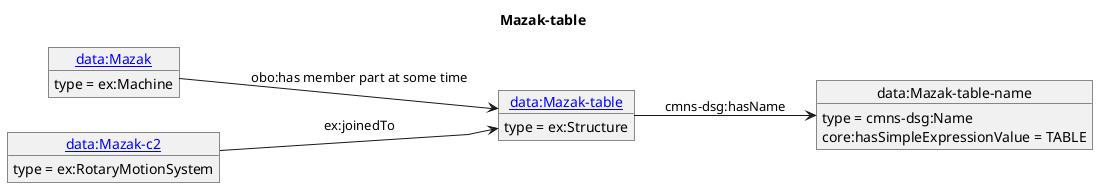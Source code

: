 @startuml
skinparam linetype polyline
left to right direction
title Mazak-table
object "[[./Mazak-table.html data:Mazak-table]]" as o1 {
 type = ex:Structure
 }
object "data:Mazak-table-name" as o2 {
 type = cmns-dsg:Name
 }
object "[[./Mazak.html data:Mazak]]" as o3 {
 type = ex:Machine
 }
object "[[./Mazak-c2.html data:Mazak-c2]]" as o4 {
 type = ex:RotaryMotionSystem
 }
o1 --> o2 : cmns-dsg:hasName
o2 : core:hasSimpleExpressionValue = TABLE
o3 --> o1 : obo:has member part at some time
o4 --> o1 : ex:joinedTo
@enduml
